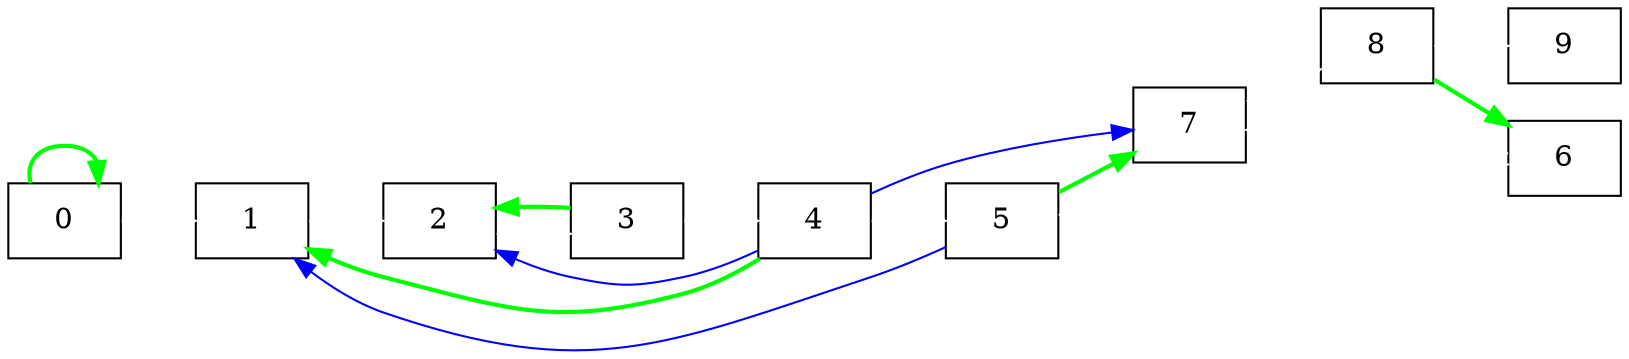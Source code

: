 digraph G{
   rankdir=LR;
   NODE0[shape="box",label="0"];
   NODE1[shape="box",label="1"];
   NODE2[shape="box",label="2"];
   NODE3[shape="box",label="3"];
   NODE4[shape="box",label="4"];
   NODE5[shape="box",label="5"];
   NODE6[shape="box",label="6"];
   NODE7[shape="box",label="7"];
   NODE8[shape="box",label="8"];
   NODE9[shape="box",label="9"];
   NODE0 -> NODE1 [weight=100,color="white"];
   NODE1 -> NODE2 [weight=100,color="white"];
   NODE2 -> NODE3 [weight=100,color="white"];
   NODE3 -> NODE4 [weight=100,color="white"];
   NODE4 -> NODE5 [weight=100,color="white"];
   NODE5 -> NODE6 [weight=100,color="white"];
   NODE6 -> NODE7 [weight=100,color="white"];
   NODE7 -> NODE8 [weight=100,color="white"];
   NODE8 -> NODE9 [weight=100,color="white"];
   NODE0 -> NODE0 [color="green",penwidth=2];
   NODE5 -> NODE1 [color="blue",penwidth=1];
   NODE4 -> NODE2 [color="blue",penwidth=1];
   NODE3 -> NODE2 [color="green",penwidth=2];
   NODE4 -> NODE1 [color="green",penwidth=2];
   NODE5 -> NODE7 [color="green",penwidth=2];
   NODE4 -> NODE7 [color="blue",penwidth=1];
   NODE8 -> NODE6 [color="green",penwidth=2];
}